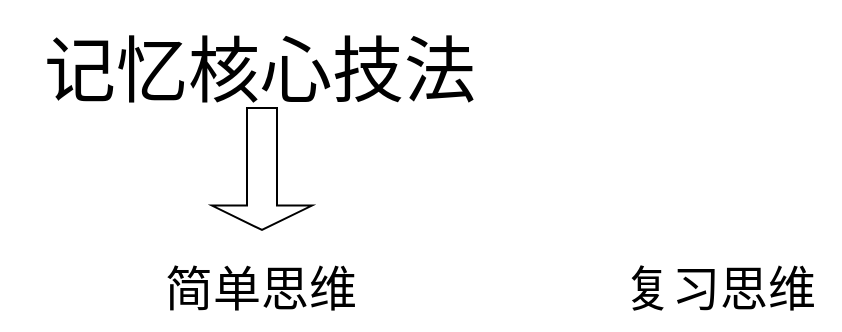 <mxfile version="14.6.13" type="github">
  <diagram id="VqHFN98gS3umUqheKW3D" name="Page-1">
    <mxGraphModel dx="946" dy="589" grid="1" gridSize="10" guides="1" tooltips="1" connect="1" arrows="1" fold="1" page="1" pageScale="1" pageWidth="827" pageHeight="1169" math="0" shadow="0">
      <root>
        <mxCell id="0" />
        <mxCell id="1" parent="0" />
        <mxCell id="KvMLYwu-Eh32X6NdjpXx-1" value="&lt;font style=&quot;font-size: 36px&quot;&gt;记忆核心技法&lt;/font&gt;" style="text;html=1;strokeColor=none;fillColor=none;align=center;verticalAlign=middle;whiteSpace=wrap;rounded=0;" vertex="1" parent="1">
          <mxGeometry x="250" y="145" width="260" height="70" as="geometry" />
        </mxCell>
        <mxCell id="KvMLYwu-Eh32X6NdjpXx-11" value="" style="shape=singleArrow;direction=south;whiteSpace=wrap;html=1;" vertex="1" parent="1">
          <mxGeometry x="356" y="199" width="50" height="61" as="geometry" />
        </mxCell>
        <mxCell id="KvMLYwu-Eh32X6NdjpXx-12" value="&lt;font style=&quot;font-size: 24px&quot;&gt;简单思维&lt;/font&gt;" style="text;html=1;strokeColor=none;fillColor=none;align=center;verticalAlign=middle;whiteSpace=wrap;rounded=0;" vertex="1" parent="1">
          <mxGeometry x="327.5" y="270" width="105" height="40" as="geometry" />
        </mxCell>
        <mxCell id="KvMLYwu-Eh32X6NdjpXx-13" value="&lt;font style=&quot;font-size: 24px&quot;&gt;复习思维&lt;/font&gt;" style="text;html=1;strokeColor=none;fillColor=none;align=center;verticalAlign=middle;whiteSpace=wrap;rounded=0;" vertex="1" parent="1">
          <mxGeometry x="550" y="275" width="120" height="30" as="geometry" />
        </mxCell>
      </root>
    </mxGraphModel>
  </diagram>
</mxfile>
